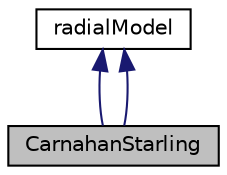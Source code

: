 digraph "CarnahanStarling"
{
  bgcolor="transparent";
  edge [fontname="Helvetica",fontsize="10",labelfontname="Helvetica",labelfontsize="10"];
  node [fontname="Helvetica",fontsize="10",shape=record];
  Node0 [label="CarnahanStarling",height=0.2,width=0.4,color="black", fillcolor="grey75", style="filled", fontcolor="black"];
  Node1 -> Node0 [dir="back",color="midnightblue",fontsize="10",style="solid",fontname="Helvetica"];
  Node1 [label="radialModel",height=0.2,width=0.4,color="black",URL="$a33605.html"];
  Node1 -> Node0 [dir="back",color="midnightblue",fontsize="10",style="solid",fontname="Helvetica"];
}
